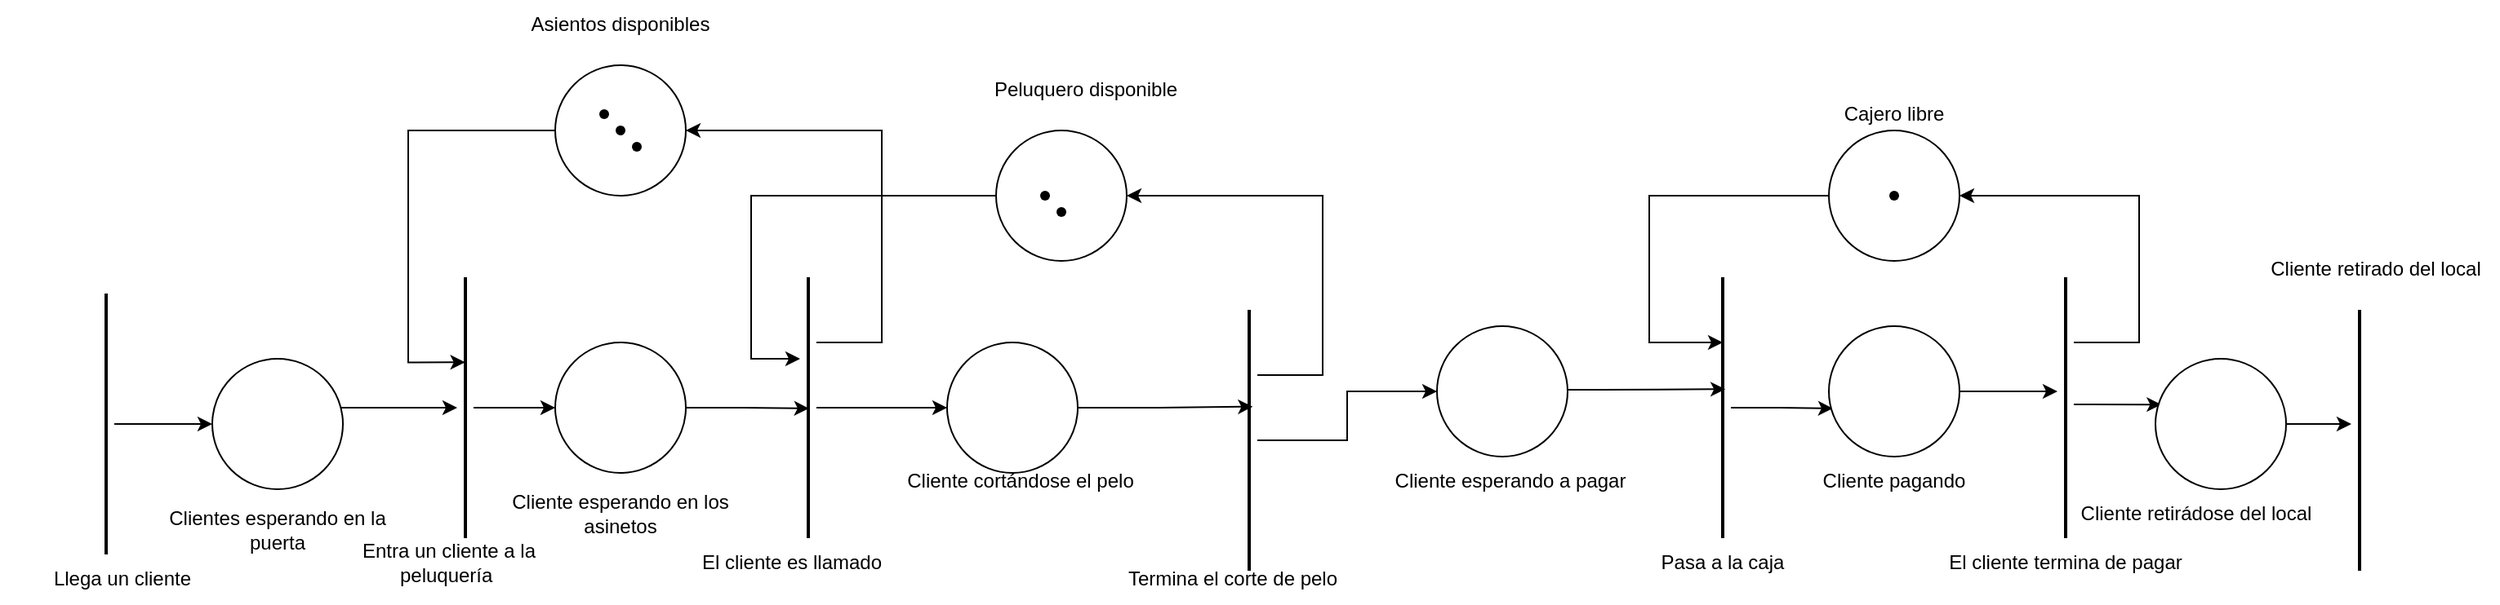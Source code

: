 <mxfile version="15.4.0" type="device"><diagram id="5vOcgjnpyk5GWZeQcV0e" name="Página-1"><mxGraphModel dx="280" dy="325" grid="1" gridSize="10" guides="1" tooltips="1" connect="1" arrows="1" fold="1" page="1" pageScale="1" pageWidth="827" pageHeight="1169" math="0" shadow="0"><root><mxCell id="0"/><mxCell id="1" parent="0"/><mxCell id="maeP1h-87dY3mJp1tzAc-7" style="edgeStyle=orthogonalEdgeStyle;rounded=0;orthogonalLoop=1;jettySize=auto;html=1;entryX=0;entryY=0.5;entryDx=0;entryDy=0;" edge="1" parent="1" source="maeP1h-87dY3mJp1tzAc-1" target="maeP1h-87dY3mJp1tzAc-2"><mxGeometry relative="1" as="geometry"/></mxCell><mxCell id="maeP1h-87dY3mJp1tzAc-1" value="" style="line;strokeWidth=2;direction=south;html=1;" vertex="1" parent="1"><mxGeometry x="70" y="390" width="10" height="160" as="geometry"/></mxCell><mxCell id="maeP1h-87dY3mJp1tzAc-8" style="edgeStyle=orthogonalEdgeStyle;rounded=0;orthogonalLoop=1;jettySize=auto;html=1;" edge="1" parent="1" source="maeP1h-87dY3mJp1tzAc-2" target="maeP1h-87dY3mJp1tzAc-4"><mxGeometry relative="1" as="geometry"><Array as="points"><mxPoint x="240" y="460"/><mxPoint x="240" y="460"/></Array></mxGeometry></mxCell><mxCell id="maeP1h-87dY3mJp1tzAc-2" value="" style="ellipse;whiteSpace=wrap;html=1;aspect=fixed;" vertex="1" parent="1"><mxGeometry x="140" y="430" width="80" height="80" as="geometry"/></mxCell><mxCell id="maeP1h-87dY3mJp1tzAc-10" style="edgeStyle=orthogonalEdgeStyle;rounded=0;orthogonalLoop=1;jettySize=auto;html=1;entryX=0.503;entryY=0.459;entryDx=0;entryDy=0;entryPerimeter=0;" edge="1" parent="1" source="maeP1h-87dY3mJp1tzAc-3" target="maeP1h-87dY3mJp1tzAc-6"><mxGeometry relative="1" as="geometry"/></mxCell><mxCell id="maeP1h-87dY3mJp1tzAc-3" value="" style="ellipse;whiteSpace=wrap;html=1;aspect=fixed;" vertex="1" parent="1"><mxGeometry x="350" y="420" width="80" height="80" as="geometry"/></mxCell><mxCell id="maeP1h-87dY3mJp1tzAc-9" style="edgeStyle=orthogonalEdgeStyle;rounded=0;orthogonalLoop=1;jettySize=auto;html=1;entryX=0;entryY=0.5;entryDx=0;entryDy=0;" edge="1" parent="1" source="maeP1h-87dY3mJp1tzAc-4" target="maeP1h-87dY3mJp1tzAc-3"><mxGeometry relative="1" as="geometry"/></mxCell><mxCell id="maeP1h-87dY3mJp1tzAc-4" value="" style="line;strokeWidth=2;direction=south;html=1;" vertex="1" parent="1"><mxGeometry x="290" y="380" width="10" height="160" as="geometry"/></mxCell><mxCell id="maeP1h-87dY3mJp1tzAc-12" style="edgeStyle=orthogonalEdgeStyle;rounded=0;orthogonalLoop=1;jettySize=auto;html=1;entryX=0.326;entryY=0.518;entryDx=0;entryDy=0;entryPerimeter=0;" edge="1" parent="1" source="maeP1h-87dY3mJp1tzAc-5" target="maeP1h-87dY3mJp1tzAc-4"><mxGeometry relative="1" as="geometry"><Array as="points"><mxPoint x="260" y="290"/><mxPoint x="260" y="432"/></Array></mxGeometry></mxCell><mxCell id="maeP1h-87dY3mJp1tzAc-5" value="" style="ellipse;whiteSpace=wrap;html=1;aspect=fixed;" vertex="1" parent="1"><mxGeometry x="350" y="250" width="80" height="80" as="geometry"/></mxCell><mxCell id="maeP1h-87dY3mJp1tzAc-11" style="edgeStyle=orthogonalEdgeStyle;rounded=0;orthogonalLoop=1;jettySize=auto;html=1;entryX=1;entryY=0.5;entryDx=0;entryDy=0;" edge="1" parent="1" source="maeP1h-87dY3mJp1tzAc-6" target="maeP1h-87dY3mJp1tzAc-5"><mxGeometry relative="1" as="geometry"><Array as="points"><mxPoint x="550" y="420"/><mxPoint x="550" y="290"/></Array></mxGeometry></mxCell><mxCell id="maeP1h-87dY3mJp1tzAc-24" style="edgeStyle=orthogonalEdgeStyle;rounded=0;orthogonalLoop=1;jettySize=auto;html=1;" edge="1" parent="1" source="maeP1h-87dY3mJp1tzAc-6" target="maeP1h-87dY3mJp1tzAc-13"><mxGeometry relative="1" as="geometry"/></mxCell><mxCell id="maeP1h-87dY3mJp1tzAc-6" value="" style="line;strokeWidth=2;direction=south;html=1;" vertex="1" parent="1"><mxGeometry x="500" y="380" width="10" height="160" as="geometry"/></mxCell><mxCell id="maeP1h-87dY3mJp1tzAc-26" style="edgeStyle=orthogonalEdgeStyle;rounded=0;orthogonalLoop=1;jettySize=auto;html=1;entryX=0.371;entryY=0.282;entryDx=0;entryDy=0;entryPerimeter=0;" edge="1" parent="1" source="maeP1h-87dY3mJp1tzAc-13" target="maeP1h-87dY3mJp1tzAc-14"><mxGeometry relative="1" as="geometry"/></mxCell><mxCell id="maeP1h-87dY3mJp1tzAc-13" value="" style="ellipse;whiteSpace=wrap;html=1;aspect=fixed;" vertex="1" parent="1"><mxGeometry x="590" y="420" width="80" height="80" as="geometry"/></mxCell><mxCell id="maeP1h-87dY3mJp1tzAc-31" style="edgeStyle=orthogonalEdgeStyle;rounded=0;orthogonalLoop=1;jettySize=auto;html=1;entryX=1;entryY=0.5;entryDx=0;entryDy=0;" edge="1" parent="1" source="maeP1h-87dY3mJp1tzAc-14" target="maeP1h-87dY3mJp1tzAc-28"><mxGeometry relative="1" as="geometry"><Array as="points"><mxPoint x="820" y="440"/><mxPoint x="820" y="330"/></Array></mxGeometry></mxCell><mxCell id="maeP1h-87dY3mJp1tzAc-38" style="edgeStyle=orthogonalEdgeStyle;rounded=0;orthogonalLoop=1;jettySize=auto;html=1;entryX=0;entryY=0.5;entryDx=0;entryDy=0;" edge="1" parent="1" source="maeP1h-87dY3mJp1tzAc-14" target="maeP1h-87dY3mJp1tzAc-35"><mxGeometry relative="1" as="geometry"/></mxCell><mxCell id="maeP1h-87dY3mJp1tzAc-14" value="" style="line;strokeWidth=2;direction=south;html=1;" vertex="1" parent="1"><mxGeometry x="770" y="400" width="10" height="160" as="geometry"/></mxCell><mxCell id="maeP1h-87dY3mJp1tzAc-15" value="Llega un cliente" style="text;html=1;strokeColor=none;fillColor=none;align=center;verticalAlign=middle;whiteSpace=wrap;rounded=0;" vertex="1" parent="1"><mxGeometry x="10" y="550" width="150" height="30" as="geometry"/></mxCell><mxCell id="maeP1h-87dY3mJp1tzAc-16" value="Clientes esperando en la puerta" style="text;html=1;strokeColor=none;fillColor=none;align=center;verticalAlign=middle;whiteSpace=wrap;rounded=0;" vertex="1" parent="1"><mxGeometry x="105" y="520" width="150" height="30" as="geometry"/></mxCell><mxCell id="maeP1h-87dY3mJp1tzAc-17" value="Entra un cliente a la peluquería&amp;nbsp;" style="text;html=1;strokeColor=none;fillColor=none;align=center;verticalAlign=middle;whiteSpace=wrap;rounded=0;" vertex="1" parent="1"><mxGeometry x="210" y="540" width="150" height="30" as="geometry"/></mxCell><mxCell id="maeP1h-87dY3mJp1tzAc-18" value="Cliente esperando en los asinetos" style="text;html=1;strokeColor=none;fillColor=none;align=center;verticalAlign=middle;whiteSpace=wrap;rounded=0;" vertex="1" parent="1"><mxGeometry x="315" y="510" width="150" height="30" as="geometry"/></mxCell><mxCell id="maeP1h-87dY3mJp1tzAc-19" value="El cliente es llamado" style="text;html=1;strokeColor=none;fillColor=none;align=center;verticalAlign=middle;whiteSpace=wrap;rounded=0;" vertex="1" parent="1"><mxGeometry x="420" y="540" width="150" height="30" as="geometry"/></mxCell><mxCell id="maeP1h-87dY3mJp1tzAc-20" value="" style="shape=waypoint;sketch=0;fillStyle=solid;size=6;pointerEvents=1;points=[];fillColor=none;resizable=0;rotatable=0;perimeter=centerPerimeter;snapToPoint=1;" vertex="1" parent="1"><mxGeometry x="360" y="260" width="40" height="40" as="geometry"/></mxCell><mxCell id="maeP1h-87dY3mJp1tzAc-21" value="" style="shape=waypoint;sketch=0;fillStyle=solid;size=6;pointerEvents=1;points=[];fillColor=none;resizable=0;rotatable=0;perimeter=centerPerimeter;snapToPoint=1;" vertex="1" parent="1"><mxGeometry x="370" y="270" width="40" height="40" as="geometry"/></mxCell><mxCell id="maeP1h-87dY3mJp1tzAc-22" value="" style="shape=waypoint;sketch=0;fillStyle=solid;size=6;pointerEvents=1;points=[];fillColor=none;resizable=0;rotatable=0;perimeter=centerPerimeter;snapToPoint=1;" vertex="1" parent="1"><mxGeometry x="380" y="280" width="40" height="40" as="geometry"/></mxCell><mxCell id="maeP1h-87dY3mJp1tzAc-23" value="Asientos disponibles" style="text;html=1;strokeColor=none;fillColor=none;align=center;verticalAlign=middle;whiteSpace=wrap;rounded=0;" vertex="1" parent="1"><mxGeometry x="315" y="210" width="150" height="30" as="geometry"/></mxCell><mxCell id="maeP1h-87dY3mJp1tzAc-25" value="Cliente cortándose el pelo" style="text;html=1;strokeColor=none;fillColor=none;align=center;verticalAlign=middle;whiteSpace=wrap;rounded=0;" vertex="1" parent="1"><mxGeometry x="560" y="490" width="150" height="30" as="geometry"/></mxCell><mxCell id="maeP1h-87dY3mJp1tzAc-27" value="Termina el corte de pelo" style="text;html=1;strokeColor=none;fillColor=none;align=center;verticalAlign=middle;whiteSpace=wrap;rounded=0;" vertex="1" parent="1"><mxGeometry x="690" y="550" width="150" height="30" as="geometry"/></mxCell><mxCell id="maeP1h-87dY3mJp1tzAc-33" style="edgeStyle=orthogonalEdgeStyle;rounded=0;orthogonalLoop=1;jettySize=auto;html=1;" edge="1" parent="1" source="maeP1h-87dY3mJp1tzAc-28" target="maeP1h-87dY3mJp1tzAc-6"><mxGeometry relative="1" as="geometry"><Array as="points"><mxPoint x="470" y="330"/><mxPoint x="470" y="430"/></Array></mxGeometry></mxCell><mxCell id="maeP1h-87dY3mJp1tzAc-28" value="" style="ellipse;whiteSpace=wrap;html=1;aspect=fixed;" vertex="1" parent="1"><mxGeometry x="620" y="290" width="80" height="80" as="geometry"/></mxCell><mxCell id="maeP1h-87dY3mJp1tzAc-29" value="" style="shape=waypoint;sketch=0;fillStyle=solid;size=6;pointerEvents=1;points=[];fillColor=none;resizable=0;rotatable=0;perimeter=centerPerimeter;snapToPoint=1;" vertex="1" parent="1"><mxGeometry x="630" y="310" width="40" height="40" as="geometry"/></mxCell><mxCell id="maeP1h-87dY3mJp1tzAc-30" value="" style="shape=waypoint;sketch=0;fillStyle=solid;size=6;pointerEvents=1;points=[];fillColor=none;resizable=0;rotatable=0;perimeter=centerPerimeter;snapToPoint=1;" vertex="1" parent="1"><mxGeometry x="640" y="320" width="40" height="40" as="geometry"/></mxCell><mxCell id="maeP1h-87dY3mJp1tzAc-34" value="Peluquero disponible" style="text;html=1;strokeColor=none;fillColor=none;align=center;verticalAlign=middle;whiteSpace=wrap;rounded=0;" vertex="1" parent="1"><mxGeometry x="600" y="250" width="150" height="30" as="geometry"/></mxCell><mxCell id="maeP1h-87dY3mJp1tzAc-41" style="edgeStyle=orthogonalEdgeStyle;rounded=0;orthogonalLoop=1;jettySize=auto;html=1;entryX=0.429;entryY=0.341;entryDx=0;entryDy=0;entryPerimeter=0;" edge="1" parent="1" source="maeP1h-87dY3mJp1tzAc-35" target="maeP1h-87dY3mJp1tzAc-39"><mxGeometry relative="1" as="geometry"><Array as="points"><mxPoint x="990" y="449"/><mxPoint x="990" y="449"/></Array></mxGeometry></mxCell><mxCell id="maeP1h-87dY3mJp1tzAc-35" value="" style="ellipse;whiteSpace=wrap;html=1;aspect=fixed;" vertex="1" parent="1"><mxGeometry x="890" y="410" width="80" height="80" as="geometry"/></mxCell><mxCell id="maeP1h-87dY3mJp1tzAc-36" value="Cliente esperando a pagar" style="text;html=1;strokeColor=none;fillColor=none;align=center;verticalAlign=middle;whiteSpace=wrap;rounded=0;" vertex="1" parent="1"><mxGeometry x="860" y="490" width="150" height="30" as="geometry"/></mxCell><mxCell id="maeP1h-87dY3mJp1tzAc-43" style="edgeStyle=orthogonalEdgeStyle;rounded=0;orthogonalLoop=1;jettySize=auto;html=1;entryX=0.031;entryY=0.631;entryDx=0;entryDy=0;entryPerimeter=0;" edge="1" parent="1" source="maeP1h-87dY3mJp1tzAc-39" target="maeP1h-87dY3mJp1tzAc-42"><mxGeometry relative="1" as="geometry"/></mxCell><mxCell id="maeP1h-87dY3mJp1tzAc-39" value="" style="line;strokeWidth=2;direction=south;html=1;" vertex="1" parent="1"><mxGeometry x="1060" y="380" width="10" height="160" as="geometry"/></mxCell><mxCell id="maeP1h-87dY3mJp1tzAc-40" value="Pasa a la caja" style="text;html=1;strokeColor=none;fillColor=none;align=center;verticalAlign=middle;whiteSpace=wrap;rounded=0;" vertex="1" parent="1"><mxGeometry x="990" y="540" width="150" height="30" as="geometry"/></mxCell><mxCell id="maeP1h-87dY3mJp1tzAc-46" style="edgeStyle=orthogonalEdgeStyle;rounded=0;orthogonalLoop=1;jettySize=auto;html=1;" edge="1" parent="1" source="maeP1h-87dY3mJp1tzAc-42" target="maeP1h-87dY3mJp1tzAc-45"><mxGeometry relative="1" as="geometry"><Array as="points"><mxPoint x="1250" y="450"/><mxPoint x="1250" y="450"/></Array></mxGeometry></mxCell><mxCell id="maeP1h-87dY3mJp1tzAc-42" value="" style="ellipse;whiteSpace=wrap;html=1;aspect=fixed;" vertex="1" parent="1"><mxGeometry x="1130" y="410" width="80" height="80" as="geometry"/></mxCell><mxCell id="maeP1h-87dY3mJp1tzAc-44" value="Cliente pagando" style="text;html=1;strokeColor=none;fillColor=none;align=center;verticalAlign=middle;whiteSpace=wrap;rounded=0;" vertex="1" parent="1"><mxGeometry x="1095" y="490" width="150" height="30" as="geometry"/></mxCell><mxCell id="maeP1h-87dY3mJp1tzAc-49" style="edgeStyle=orthogonalEdgeStyle;rounded=0;orthogonalLoop=1;jettySize=auto;html=1;entryX=1;entryY=0.5;entryDx=0;entryDy=0;" edge="1" parent="1" source="maeP1h-87dY3mJp1tzAc-45" target="maeP1h-87dY3mJp1tzAc-47"><mxGeometry relative="1" as="geometry"><Array as="points"><mxPoint x="1320" y="420"/><mxPoint x="1320" y="330"/></Array></mxGeometry></mxCell><mxCell id="maeP1h-87dY3mJp1tzAc-61" style="edgeStyle=orthogonalEdgeStyle;rounded=0;orthogonalLoop=1;jettySize=auto;html=1;entryX=0.046;entryY=0.351;entryDx=0;entryDy=0;entryPerimeter=0;" edge="1" parent="1" source="maeP1h-87dY3mJp1tzAc-45" target="maeP1h-87dY3mJp1tzAc-59"><mxGeometry relative="1" as="geometry"><Array as="points"><mxPoint x="1290" y="458"/><mxPoint x="1290" y="458"/></Array></mxGeometry></mxCell><mxCell id="maeP1h-87dY3mJp1tzAc-45" value="" style="line;strokeWidth=2;direction=south;html=1;" vertex="1" parent="1"><mxGeometry x="1270" y="380" width="10" height="160" as="geometry"/></mxCell><mxCell id="maeP1h-87dY3mJp1tzAc-53" style="edgeStyle=orthogonalEdgeStyle;rounded=0;orthogonalLoop=1;jettySize=auto;html=1;entryX=0.25;entryY=0.5;entryDx=0;entryDy=0;entryPerimeter=0;" edge="1" parent="1" source="maeP1h-87dY3mJp1tzAc-47" target="maeP1h-87dY3mJp1tzAc-39"><mxGeometry relative="1" as="geometry"><Array as="points"><mxPoint x="1020" y="330"/><mxPoint x="1020" y="420"/></Array></mxGeometry></mxCell><mxCell id="maeP1h-87dY3mJp1tzAc-47" value="" style="ellipse;whiteSpace=wrap;html=1;aspect=fixed;" vertex="1" parent="1"><mxGeometry x="1130" y="290" width="80" height="80" as="geometry"/></mxCell><mxCell id="maeP1h-87dY3mJp1tzAc-48" value="" style="shape=waypoint;sketch=0;fillStyle=solid;size=6;pointerEvents=1;points=[];fillColor=none;resizable=0;rotatable=0;perimeter=centerPerimeter;snapToPoint=1;" vertex="1" parent="1"><mxGeometry x="1150" y="310" width="40" height="40" as="geometry"/></mxCell><mxCell id="maeP1h-87dY3mJp1tzAc-54" value="Cajero libre" style="text;html=1;strokeColor=none;fillColor=none;align=center;verticalAlign=middle;whiteSpace=wrap;rounded=0;" vertex="1" parent="1"><mxGeometry x="1095" y="265" width="150" height="30" as="geometry"/></mxCell><mxCell id="maeP1h-87dY3mJp1tzAc-57" value="El cliente termina de pagar" style="text;html=1;strokeColor=none;fillColor=none;align=center;verticalAlign=middle;whiteSpace=wrap;rounded=0;" vertex="1" parent="1"><mxGeometry x="1200" y="540" width="150" height="30" as="geometry"/></mxCell><mxCell id="maeP1h-87dY3mJp1tzAc-58" value="" style="line;strokeWidth=2;direction=south;html=1;" vertex="1" parent="1"><mxGeometry x="1450" y="400" width="10" height="160" as="geometry"/></mxCell><mxCell id="maeP1h-87dY3mJp1tzAc-60" style="edgeStyle=orthogonalEdgeStyle;rounded=0;orthogonalLoop=1;jettySize=auto;html=1;" edge="1" parent="1" source="maeP1h-87dY3mJp1tzAc-59" target="maeP1h-87dY3mJp1tzAc-58"><mxGeometry relative="1" as="geometry"><Array as="points"><mxPoint x="1440" y="470"/><mxPoint x="1440" y="470"/></Array></mxGeometry></mxCell><mxCell id="maeP1h-87dY3mJp1tzAc-59" value="" style="ellipse;whiteSpace=wrap;html=1;aspect=fixed;" vertex="1" parent="1"><mxGeometry x="1330" y="430" width="80" height="80" as="geometry"/></mxCell><mxCell id="maeP1h-87dY3mJp1tzAc-62" value="Cliente retirádose del local" style="text;html=1;strokeColor=none;fillColor=none;align=center;verticalAlign=middle;whiteSpace=wrap;rounded=0;" vertex="1" parent="1"><mxGeometry x="1280" y="510" width="150" height="30" as="geometry"/></mxCell><mxCell id="maeP1h-87dY3mJp1tzAc-63" value="Cliente retirado del local" style="text;html=1;strokeColor=none;fillColor=none;align=center;verticalAlign=middle;whiteSpace=wrap;rounded=0;" vertex="1" parent="1"><mxGeometry x="1390" y="360" width="150" height="30" as="geometry"/></mxCell></root></mxGraphModel></diagram></mxfile>